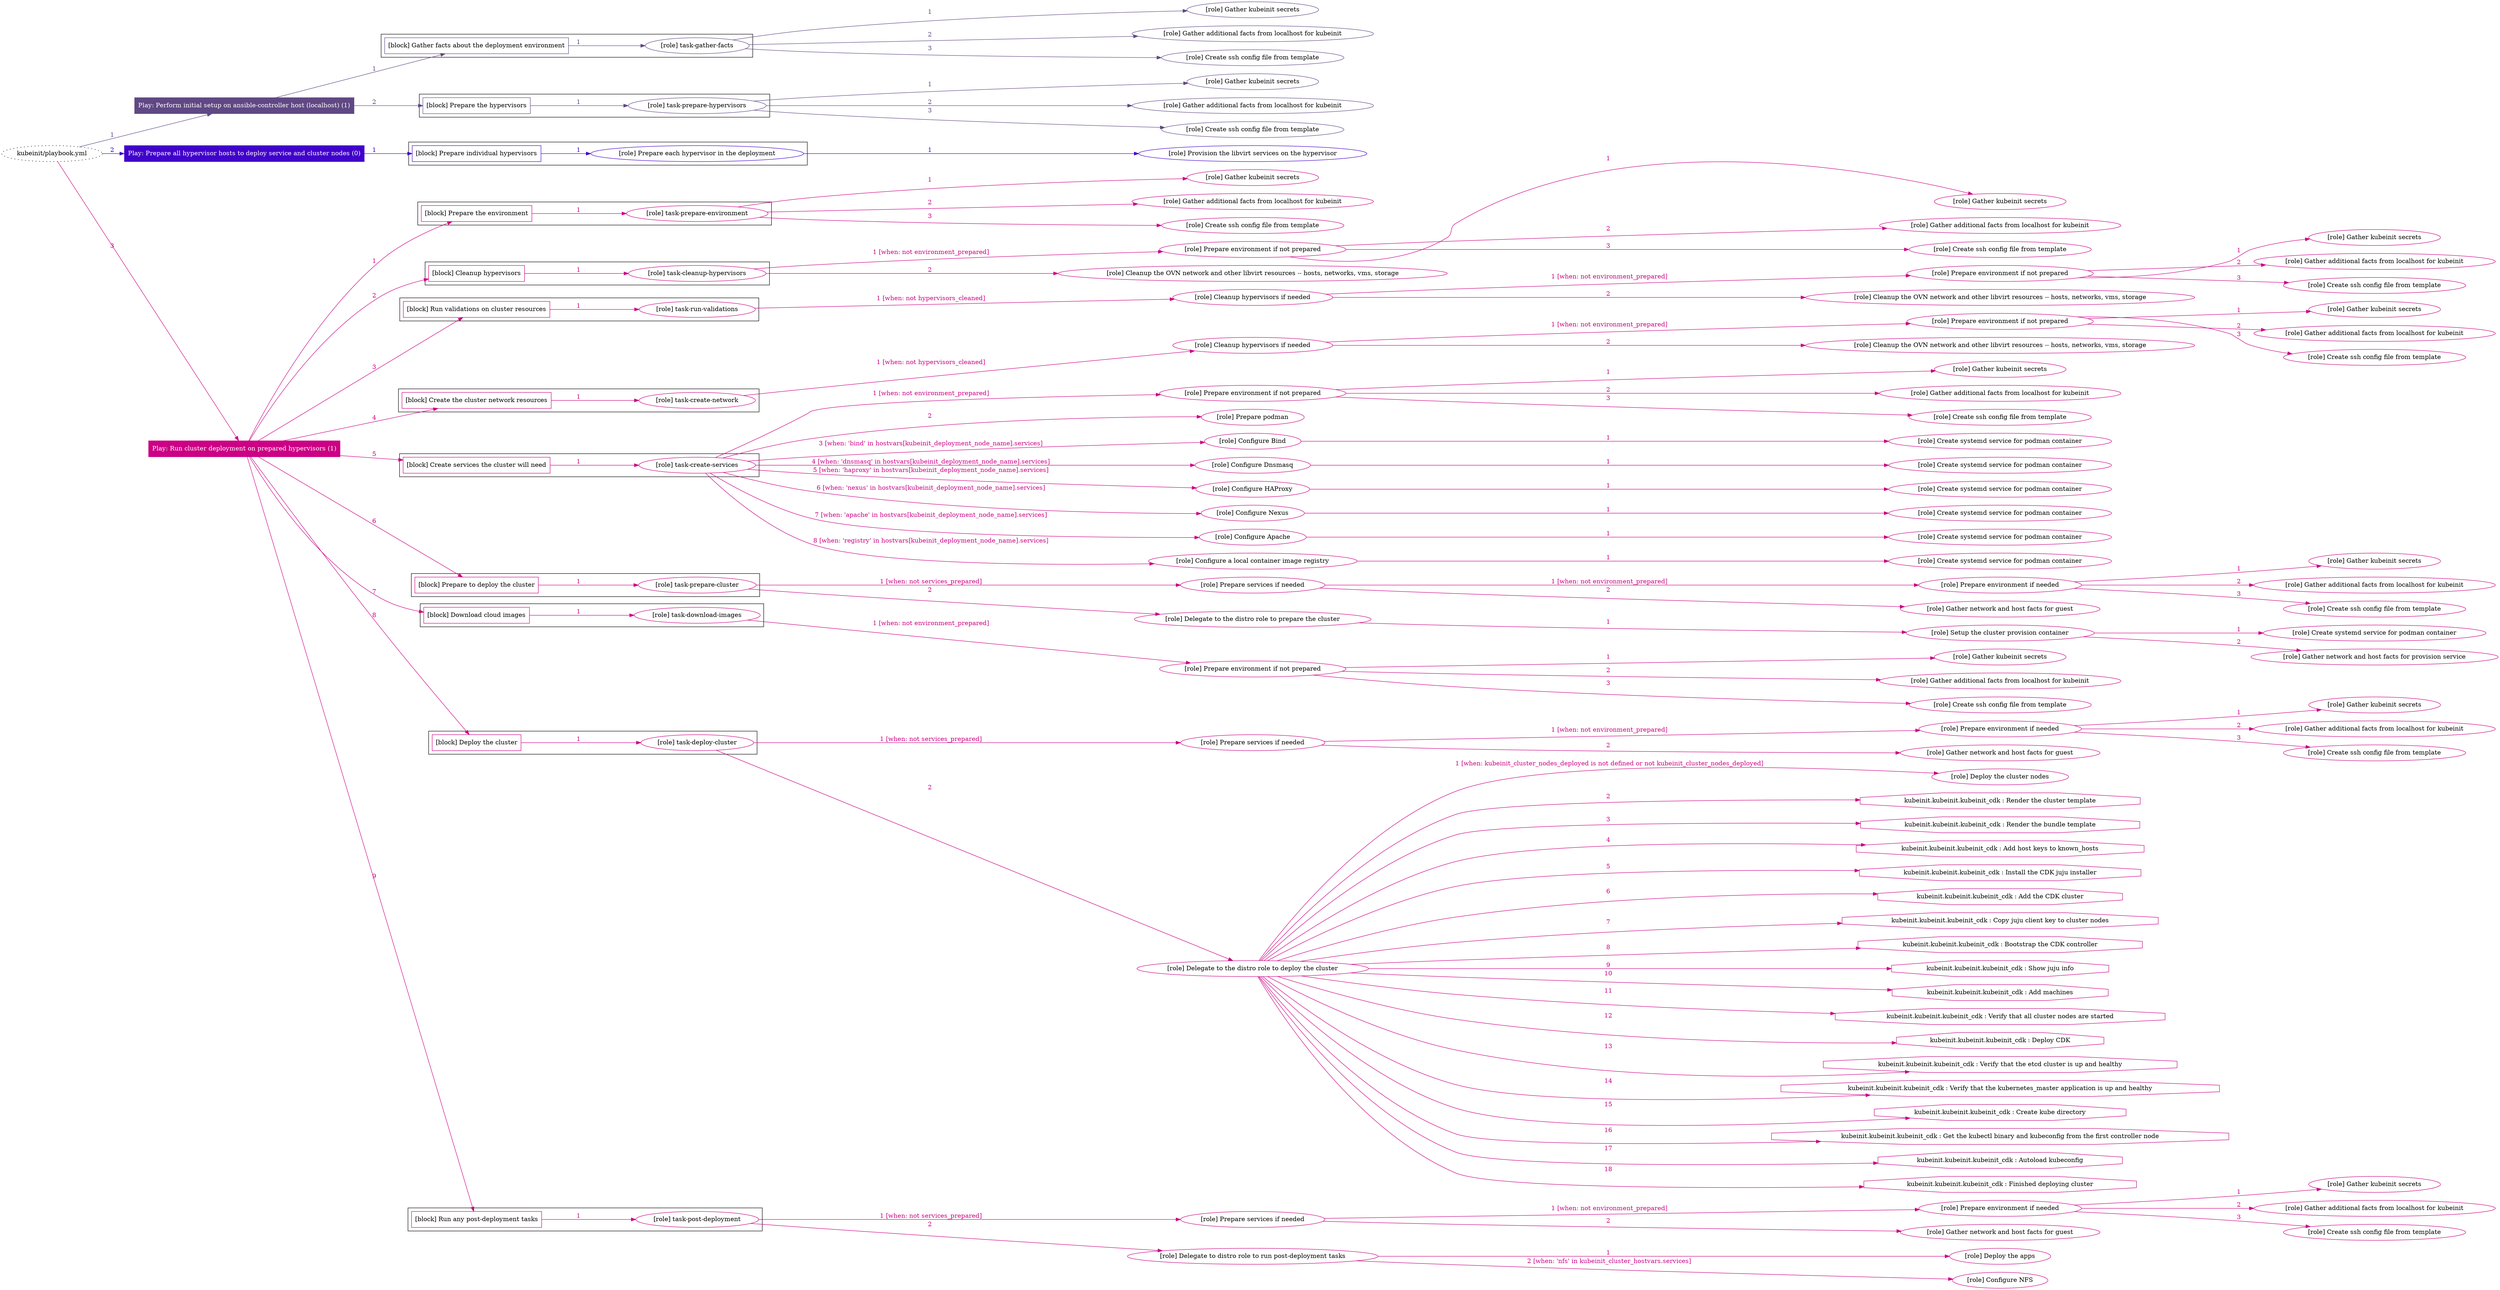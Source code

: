 digraph {
	graph [concentrate=true ordering=in rankdir=LR ratio=fill]
	edge [esep=5 sep=10]
	"kubeinit/playbook.yml" [URL="/home/runner/work/kubeinit/kubeinit/kubeinit/playbook.yml" id=playbook_5f2eedf3 style=dotted]
	play_669d8b44 [label="Play: Perform initial setup on ansible-controller host (localhost) (1)" URL="/home/runner/work/kubeinit/kubeinit/kubeinit/playbook.yml" color="#604884" fontcolor="#ffffff" id=play_669d8b44 shape=box style=filled tooltip=localhost]
	"kubeinit/playbook.yml" -> play_669d8b44 [label="1 " color="#604884" fontcolor="#604884" id=edge_9850f5b9 labeltooltip="1 " tooltip="1 "]
	subgraph "Gather kubeinit secrets" {
		role_05c8cccc [label="[role] Gather kubeinit secrets" URL="/home/runner/.ansible/collections/ansible_collections/kubeinit/kubeinit/roles/kubeinit_prepare/tasks/gather_kubeinit_facts.yml" color="#604884" id=role_05c8cccc tooltip="Gather kubeinit secrets"]
	}
	subgraph "Gather additional facts from localhost for kubeinit" {
		role_85d97c4b [label="[role] Gather additional facts from localhost for kubeinit" URL="/home/runner/.ansible/collections/ansible_collections/kubeinit/kubeinit/roles/kubeinit_prepare/tasks/gather_kubeinit_facts.yml" color="#604884" id=role_85d97c4b tooltip="Gather additional facts from localhost for kubeinit"]
	}
	subgraph "Create ssh config file from template" {
		role_919ce35e [label="[role] Create ssh config file from template" URL="/home/runner/.ansible/collections/ansible_collections/kubeinit/kubeinit/roles/kubeinit_prepare/tasks/gather_kubeinit_facts.yml" color="#604884" id=role_919ce35e tooltip="Create ssh config file from template"]
	}
	subgraph "task-gather-facts" {
		role_de0089e8 [label="[role] task-gather-facts" URL="/home/runner/work/kubeinit/kubeinit/kubeinit/playbook.yml" color="#604884" id=role_de0089e8 tooltip="task-gather-facts"]
		role_de0089e8 -> role_05c8cccc [label="1 " color="#604884" fontcolor="#604884" id=edge_2cfc9e1d labeltooltip="1 " tooltip="1 "]
		role_de0089e8 -> role_85d97c4b [label="2 " color="#604884" fontcolor="#604884" id=edge_5738cc3a labeltooltip="2 " tooltip="2 "]
		role_de0089e8 -> role_919ce35e [label="3 " color="#604884" fontcolor="#604884" id=edge_edf99171 labeltooltip="3 " tooltip="3 "]
	}
	subgraph "Gather kubeinit secrets" {
		role_21034f9c [label="[role] Gather kubeinit secrets" URL="/home/runner/.ansible/collections/ansible_collections/kubeinit/kubeinit/roles/kubeinit_prepare/tasks/gather_kubeinit_facts.yml" color="#604884" id=role_21034f9c tooltip="Gather kubeinit secrets"]
	}
	subgraph "Gather additional facts from localhost for kubeinit" {
		role_089f8461 [label="[role] Gather additional facts from localhost for kubeinit" URL="/home/runner/.ansible/collections/ansible_collections/kubeinit/kubeinit/roles/kubeinit_prepare/tasks/gather_kubeinit_facts.yml" color="#604884" id=role_089f8461 tooltip="Gather additional facts from localhost for kubeinit"]
	}
	subgraph "Create ssh config file from template" {
		role_8a91739e [label="[role] Create ssh config file from template" URL="/home/runner/.ansible/collections/ansible_collections/kubeinit/kubeinit/roles/kubeinit_prepare/tasks/gather_kubeinit_facts.yml" color="#604884" id=role_8a91739e tooltip="Create ssh config file from template"]
	}
	subgraph "task-prepare-hypervisors" {
		role_50fe7f1b [label="[role] task-prepare-hypervisors" URL="/home/runner/work/kubeinit/kubeinit/kubeinit/playbook.yml" color="#604884" id=role_50fe7f1b tooltip="task-prepare-hypervisors"]
		role_50fe7f1b -> role_21034f9c [label="1 " color="#604884" fontcolor="#604884" id=edge_962171b3 labeltooltip="1 " tooltip="1 "]
		role_50fe7f1b -> role_089f8461 [label="2 " color="#604884" fontcolor="#604884" id=edge_53b05427 labeltooltip="2 " tooltip="2 "]
		role_50fe7f1b -> role_8a91739e [label="3 " color="#604884" fontcolor="#604884" id=edge_4845dee6 labeltooltip="3 " tooltip="3 "]
	}
	subgraph "Play: Perform initial setup on ansible-controller host (localhost) (1)" {
		play_669d8b44 -> block_f7a4fce4 [label=1 color="#604884" fontcolor="#604884" id=edge_6fd9b5b6 labeltooltip=1 tooltip=1]
		subgraph cluster_block_f7a4fce4 {
			block_f7a4fce4 [label="[block] Gather facts about the deployment environment" URL="/home/runner/work/kubeinit/kubeinit/kubeinit/playbook.yml" color="#604884" id=block_f7a4fce4 labeltooltip="Gather facts about the deployment environment" shape=box tooltip="Gather facts about the deployment environment"]
			block_f7a4fce4 -> role_de0089e8 [label="1 " color="#604884" fontcolor="#604884" id=edge_6e0a8520 labeltooltip="1 " tooltip="1 "]
		}
		play_669d8b44 -> block_06e8c566 [label=2 color="#604884" fontcolor="#604884" id=edge_30e62fe0 labeltooltip=2 tooltip=2]
		subgraph cluster_block_06e8c566 {
			block_06e8c566 [label="[block] Prepare the hypervisors" URL="/home/runner/work/kubeinit/kubeinit/kubeinit/playbook.yml" color="#604884" id=block_06e8c566 labeltooltip="Prepare the hypervisors" shape=box tooltip="Prepare the hypervisors"]
			block_06e8c566 -> role_50fe7f1b [label="1 " color="#604884" fontcolor="#604884" id=edge_40ae6d50 labeltooltip="1 " tooltip="1 "]
		}
	}
	play_49092178 [label="Play: Prepare all hypervisor hosts to deploy service and cluster nodes (0)" URL="/home/runner/work/kubeinit/kubeinit/kubeinit/playbook.yml" color="#4201cb" fontcolor="#ffffff" id=play_49092178 shape=box style=filled tooltip="Play: Prepare all hypervisor hosts to deploy service and cluster nodes (0)"]
	"kubeinit/playbook.yml" -> play_49092178 [label="2 " color="#4201cb" fontcolor="#4201cb" id=edge_2e057f07 labeltooltip="2 " tooltip="2 "]
	subgraph "Provision the libvirt services on the hypervisor" {
		role_82771c11 [label="[role] Provision the libvirt services on the hypervisor" URL="/home/runner/.ansible/collections/ansible_collections/kubeinit/kubeinit/roles/kubeinit_prepare/tasks/prepare_hypervisor.yml" color="#4201cb" id=role_82771c11 tooltip="Provision the libvirt services on the hypervisor"]
	}
	subgraph "Prepare each hypervisor in the deployment" {
		role_550235d4 [label="[role] Prepare each hypervisor in the deployment" URL="/home/runner/work/kubeinit/kubeinit/kubeinit/playbook.yml" color="#4201cb" id=role_550235d4 tooltip="Prepare each hypervisor in the deployment"]
		role_550235d4 -> role_82771c11 [label="1 " color="#4201cb" fontcolor="#4201cb" id=edge_839c26d8 labeltooltip="1 " tooltip="1 "]
	}
	subgraph "Play: Prepare all hypervisor hosts to deploy service and cluster nodes (0)" {
		play_49092178 -> block_a353ed12 [label=1 color="#4201cb" fontcolor="#4201cb" id=edge_f17b995f labeltooltip=1 tooltip=1]
		subgraph cluster_block_a353ed12 {
			block_a353ed12 [label="[block] Prepare individual hypervisors" URL="/home/runner/work/kubeinit/kubeinit/kubeinit/playbook.yml" color="#4201cb" id=block_a353ed12 labeltooltip="Prepare individual hypervisors" shape=box tooltip="Prepare individual hypervisors"]
			block_a353ed12 -> role_550235d4 [label="1 " color="#4201cb" fontcolor="#4201cb" id=edge_8a8640d0 labeltooltip="1 " tooltip="1 "]
		}
	}
	play_cacbc5f5 [label="Play: Run cluster deployment on prepared hypervisors (1)" URL="/home/runner/work/kubeinit/kubeinit/kubeinit/playbook.yml" color="#cc0084" fontcolor="#ffffff" id=play_cacbc5f5 shape=box style=filled tooltip=localhost]
	"kubeinit/playbook.yml" -> play_cacbc5f5 [label="3 " color="#cc0084" fontcolor="#cc0084" id=edge_45fece4d labeltooltip="3 " tooltip="3 "]
	subgraph "Gather kubeinit secrets" {
		role_e162c14b [label="[role] Gather kubeinit secrets" URL="/home/runner/.ansible/collections/ansible_collections/kubeinit/kubeinit/roles/kubeinit_prepare/tasks/gather_kubeinit_facts.yml" color="#cc0084" id=role_e162c14b tooltip="Gather kubeinit secrets"]
	}
	subgraph "Gather additional facts from localhost for kubeinit" {
		role_874948f4 [label="[role] Gather additional facts from localhost for kubeinit" URL="/home/runner/.ansible/collections/ansible_collections/kubeinit/kubeinit/roles/kubeinit_prepare/tasks/gather_kubeinit_facts.yml" color="#cc0084" id=role_874948f4 tooltip="Gather additional facts from localhost for kubeinit"]
	}
	subgraph "Create ssh config file from template" {
		role_146aa73d [label="[role] Create ssh config file from template" URL="/home/runner/.ansible/collections/ansible_collections/kubeinit/kubeinit/roles/kubeinit_prepare/tasks/gather_kubeinit_facts.yml" color="#cc0084" id=role_146aa73d tooltip="Create ssh config file from template"]
	}
	subgraph "task-prepare-environment" {
		role_6d1cac06 [label="[role] task-prepare-environment" URL="/home/runner/work/kubeinit/kubeinit/kubeinit/playbook.yml" color="#cc0084" id=role_6d1cac06 tooltip="task-prepare-environment"]
		role_6d1cac06 -> role_e162c14b [label="1 " color="#cc0084" fontcolor="#cc0084" id=edge_1af32a0d labeltooltip="1 " tooltip="1 "]
		role_6d1cac06 -> role_874948f4 [label="2 " color="#cc0084" fontcolor="#cc0084" id=edge_d5f60468 labeltooltip="2 " tooltip="2 "]
		role_6d1cac06 -> role_146aa73d [label="3 " color="#cc0084" fontcolor="#cc0084" id=edge_0839d82d labeltooltip="3 " tooltip="3 "]
	}
	subgraph "Gather kubeinit secrets" {
		role_3aa8ee95 [label="[role] Gather kubeinit secrets" URL="/home/runner/.ansible/collections/ansible_collections/kubeinit/kubeinit/roles/kubeinit_prepare/tasks/gather_kubeinit_facts.yml" color="#cc0084" id=role_3aa8ee95 tooltip="Gather kubeinit secrets"]
	}
	subgraph "Gather additional facts from localhost for kubeinit" {
		role_21a67a13 [label="[role] Gather additional facts from localhost for kubeinit" URL="/home/runner/.ansible/collections/ansible_collections/kubeinit/kubeinit/roles/kubeinit_prepare/tasks/gather_kubeinit_facts.yml" color="#cc0084" id=role_21a67a13 tooltip="Gather additional facts from localhost for kubeinit"]
	}
	subgraph "Create ssh config file from template" {
		role_e80c2c70 [label="[role] Create ssh config file from template" URL="/home/runner/.ansible/collections/ansible_collections/kubeinit/kubeinit/roles/kubeinit_prepare/tasks/gather_kubeinit_facts.yml" color="#cc0084" id=role_e80c2c70 tooltip="Create ssh config file from template"]
	}
	subgraph "Prepare environment if not prepared" {
		role_0d537c20 [label="[role] Prepare environment if not prepared" URL="/home/runner/.ansible/collections/ansible_collections/kubeinit/kubeinit/roles/kubeinit_prepare/tasks/cleanup_hypervisors.yml" color="#cc0084" id=role_0d537c20 tooltip="Prepare environment if not prepared"]
		role_0d537c20 -> role_3aa8ee95 [label="1 " color="#cc0084" fontcolor="#cc0084" id=edge_1109d38a labeltooltip="1 " tooltip="1 "]
		role_0d537c20 -> role_21a67a13 [label="2 " color="#cc0084" fontcolor="#cc0084" id=edge_48d4e874 labeltooltip="2 " tooltip="2 "]
		role_0d537c20 -> role_e80c2c70 [label="3 " color="#cc0084" fontcolor="#cc0084" id=edge_84cf050d labeltooltip="3 " tooltip="3 "]
	}
	subgraph "Cleanup the OVN network and other libvirt resources -- hosts, networks, vms, storage" {
		role_f66b3660 [label="[role] Cleanup the OVN network and other libvirt resources -- hosts, networks, vms, storage" URL="/home/runner/.ansible/collections/ansible_collections/kubeinit/kubeinit/roles/kubeinit_prepare/tasks/cleanup_hypervisors.yml" color="#cc0084" id=role_f66b3660 tooltip="Cleanup the OVN network and other libvirt resources -- hosts, networks, vms, storage"]
	}
	subgraph "task-cleanup-hypervisors" {
		role_1804f816 [label="[role] task-cleanup-hypervisors" URL="/home/runner/work/kubeinit/kubeinit/kubeinit/playbook.yml" color="#cc0084" id=role_1804f816 tooltip="task-cleanup-hypervisors"]
		role_1804f816 -> role_0d537c20 [label="1 [when: not environment_prepared]" color="#cc0084" fontcolor="#cc0084" id=edge_0c069897 labeltooltip="1 [when: not environment_prepared]" tooltip="1 [when: not environment_prepared]"]
		role_1804f816 -> role_f66b3660 [label="2 " color="#cc0084" fontcolor="#cc0084" id=edge_f46c83d6 labeltooltip="2 " tooltip="2 "]
	}
	subgraph "Gather kubeinit secrets" {
		role_6b14c01f [label="[role] Gather kubeinit secrets" URL="/home/runner/.ansible/collections/ansible_collections/kubeinit/kubeinit/roles/kubeinit_prepare/tasks/gather_kubeinit_facts.yml" color="#cc0084" id=role_6b14c01f tooltip="Gather kubeinit secrets"]
	}
	subgraph "Gather additional facts from localhost for kubeinit" {
		role_42069a56 [label="[role] Gather additional facts from localhost for kubeinit" URL="/home/runner/.ansible/collections/ansible_collections/kubeinit/kubeinit/roles/kubeinit_prepare/tasks/gather_kubeinit_facts.yml" color="#cc0084" id=role_42069a56 tooltip="Gather additional facts from localhost for kubeinit"]
	}
	subgraph "Create ssh config file from template" {
		role_565d0da0 [label="[role] Create ssh config file from template" URL="/home/runner/.ansible/collections/ansible_collections/kubeinit/kubeinit/roles/kubeinit_prepare/tasks/gather_kubeinit_facts.yml" color="#cc0084" id=role_565d0da0 tooltip="Create ssh config file from template"]
	}
	subgraph "Prepare environment if not prepared" {
		role_823e960c [label="[role] Prepare environment if not prepared" URL="/home/runner/.ansible/collections/ansible_collections/kubeinit/kubeinit/roles/kubeinit_prepare/tasks/cleanup_hypervisors.yml" color="#cc0084" id=role_823e960c tooltip="Prepare environment if not prepared"]
		role_823e960c -> role_6b14c01f [label="1 " color="#cc0084" fontcolor="#cc0084" id=edge_17793e2f labeltooltip="1 " tooltip="1 "]
		role_823e960c -> role_42069a56 [label="2 " color="#cc0084" fontcolor="#cc0084" id=edge_c333af82 labeltooltip="2 " tooltip="2 "]
		role_823e960c -> role_565d0da0 [label="3 " color="#cc0084" fontcolor="#cc0084" id=edge_60c654ac labeltooltip="3 " tooltip="3 "]
	}
	subgraph "Cleanup the OVN network and other libvirt resources -- hosts, networks, vms, storage" {
		role_ff780c9b [label="[role] Cleanup the OVN network and other libvirt resources -- hosts, networks, vms, storage" URL="/home/runner/.ansible/collections/ansible_collections/kubeinit/kubeinit/roles/kubeinit_prepare/tasks/cleanup_hypervisors.yml" color="#cc0084" id=role_ff780c9b tooltip="Cleanup the OVN network and other libvirt resources -- hosts, networks, vms, storage"]
	}
	subgraph "Cleanup hypervisors if needed" {
		role_5daa5cda [label="[role] Cleanup hypervisors if needed" URL="/home/runner/.ansible/collections/ansible_collections/kubeinit/kubeinit/roles/kubeinit_validations/tasks/main.yml" color="#cc0084" id=role_5daa5cda tooltip="Cleanup hypervisors if needed"]
		role_5daa5cda -> role_823e960c [label="1 [when: not environment_prepared]" color="#cc0084" fontcolor="#cc0084" id=edge_cf94110c labeltooltip="1 [when: not environment_prepared]" tooltip="1 [when: not environment_prepared]"]
		role_5daa5cda -> role_ff780c9b [label="2 " color="#cc0084" fontcolor="#cc0084" id=edge_234209f7 labeltooltip="2 " tooltip="2 "]
	}
	subgraph "task-run-validations" {
		role_6dfce806 [label="[role] task-run-validations" URL="/home/runner/work/kubeinit/kubeinit/kubeinit/playbook.yml" color="#cc0084" id=role_6dfce806 tooltip="task-run-validations"]
		role_6dfce806 -> role_5daa5cda [label="1 [when: not hypervisors_cleaned]" color="#cc0084" fontcolor="#cc0084" id=edge_409de0eb labeltooltip="1 [when: not hypervisors_cleaned]" tooltip="1 [when: not hypervisors_cleaned]"]
	}
	subgraph "Gather kubeinit secrets" {
		role_9c12bac4 [label="[role] Gather kubeinit secrets" URL="/home/runner/.ansible/collections/ansible_collections/kubeinit/kubeinit/roles/kubeinit_prepare/tasks/gather_kubeinit_facts.yml" color="#cc0084" id=role_9c12bac4 tooltip="Gather kubeinit secrets"]
	}
	subgraph "Gather additional facts from localhost for kubeinit" {
		role_80d8ce1b [label="[role] Gather additional facts from localhost for kubeinit" URL="/home/runner/.ansible/collections/ansible_collections/kubeinit/kubeinit/roles/kubeinit_prepare/tasks/gather_kubeinit_facts.yml" color="#cc0084" id=role_80d8ce1b tooltip="Gather additional facts from localhost for kubeinit"]
	}
	subgraph "Create ssh config file from template" {
		role_d87fcf12 [label="[role] Create ssh config file from template" URL="/home/runner/.ansible/collections/ansible_collections/kubeinit/kubeinit/roles/kubeinit_prepare/tasks/gather_kubeinit_facts.yml" color="#cc0084" id=role_d87fcf12 tooltip="Create ssh config file from template"]
	}
	subgraph "Prepare environment if not prepared" {
		role_f63c8eb4 [label="[role] Prepare environment if not prepared" URL="/home/runner/.ansible/collections/ansible_collections/kubeinit/kubeinit/roles/kubeinit_prepare/tasks/cleanup_hypervisors.yml" color="#cc0084" id=role_f63c8eb4 tooltip="Prepare environment if not prepared"]
		role_f63c8eb4 -> role_9c12bac4 [label="1 " color="#cc0084" fontcolor="#cc0084" id=edge_1d202623 labeltooltip="1 " tooltip="1 "]
		role_f63c8eb4 -> role_80d8ce1b [label="2 " color="#cc0084" fontcolor="#cc0084" id=edge_ad1fe7c4 labeltooltip="2 " tooltip="2 "]
		role_f63c8eb4 -> role_d87fcf12 [label="3 " color="#cc0084" fontcolor="#cc0084" id=edge_193b1f79 labeltooltip="3 " tooltip="3 "]
	}
	subgraph "Cleanup the OVN network and other libvirt resources -- hosts, networks, vms, storage" {
		role_0b5c6fac [label="[role] Cleanup the OVN network and other libvirt resources -- hosts, networks, vms, storage" URL="/home/runner/.ansible/collections/ansible_collections/kubeinit/kubeinit/roles/kubeinit_prepare/tasks/cleanup_hypervisors.yml" color="#cc0084" id=role_0b5c6fac tooltip="Cleanup the OVN network and other libvirt resources -- hosts, networks, vms, storage"]
	}
	subgraph "Cleanup hypervisors if needed" {
		role_bd13b549 [label="[role] Cleanup hypervisors if needed" URL="/home/runner/.ansible/collections/ansible_collections/kubeinit/kubeinit/roles/kubeinit_libvirt/tasks/create_network.yml" color="#cc0084" id=role_bd13b549 tooltip="Cleanup hypervisors if needed"]
		role_bd13b549 -> role_f63c8eb4 [label="1 [when: not environment_prepared]" color="#cc0084" fontcolor="#cc0084" id=edge_def87ff7 labeltooltip="1 [when: not environment_prepared]" tooltip="1 [when: not environment_prepared]"]
		role_bd13b549 -> role_0b5c6fac [label="2 " color="#cc0084" fontcolor="#cc0084" id=edge_a1115e53 labeltooltip="2 " tooltip="2 "]
	}
	subgraph "task-create-network" {
		role_06e14cba [label="[role] task-create-network" URL="/home/runner/work/kubeinit/kubeinit/kubeinit/playbook.yml" color="#cc0084" id=role_06e14cba tooltip="task-create-network"]
		role_06e14cba -> role_bd13b549 [label="1 [when: not hypervisors_cleaned]" color="#cc0084" fontcolor="#cc0084" id=edge_d35fe41e labeltooltip="1 [when: not hypervisors_cleaned]" tooltip="1 [when: not hypervisors_cleaned]"]
	}
	subgraph "Gather kubeinit secrets" {
		role_5355499b [label="[role] Gather kubeinit secrets" URL="/home/runner/.ansible/collections/ansible_collections/kubeinit/kubeinit/roles/kubeinit_prepare/tasks/gather_kubeinit_facts.yml" color="#cc0084" id=role_5355499b tooltip="Gather kubeinit secrets"]
	}
	subgraph "Gather additional facts from localhost for kubeinit" {
		role_50de10bb [label="[role] Gather additional facts from localhost for kubeinit" URL="/home/runner/.ansible/collections/ansible_collections/kubeinit/kubeinit/roles/kubeinit_prepare/tasks/gather_kubeinit_facts.yml" color="#cc0084" id=role_50de10bb tooltip="Gather additional facts from localhost for kubeinit"]
	}
	subgraph "Create ssh config file from template" {
		role_dd2d8f75 [label="[role] Create ssh config file from template" URL="/home/runner/.ansible/collections/ansible_collections/kubeinit/kubeinit/roles/kubeinit_prepare/tasks/gather_kubeinit_facts.yml" color="#cc0084" id=role_dd2d8f75 tooltip="Create ssh config file from template"]
	}
	subgraph "Prepare environment if not prepared" {
		role_7a91d5e9 [label="[role] Prepare environment if not prepared" URL="/home/runner/.ansible/collections/ansible_collections/kubeinit/kubeinit/roles/kubeinit_services/tasks/main.yml" color="#cc0084" id=role_7a91d5e9 tooltip="Prepare environment if not prepared"]
		role_7a91d5e9 -> role_5355499b [label="1 " color="#cc0084" fontcolor="#cc0084" id=edge_7da4a52b labeltooltip="1 " tooltip="1 "]
		role_7a91d5e9 -> role_50de10bb [label="2 " color="#cc0084" fontcolor="#cc0084" id=edge_752132a1 labeltooltip="2 " tooltip="2 "]
		role_7a91d5e9 -> role_dd2d8f75 [label="3 " color="#cc0084" fontcolor="#cc0084" id=edge_3e22dd27 labeltooltip="3 " tooltip="3 "]
	}
	subgraph "Prepare podman" {
		role_f8a4a556 [label="[role] Prepare podman" URL="/home/runner/.ansible/collections/ansible_collections/kubeinit/kubeinit/roles/kubeinit_services/tasks/00_create_service_pod.yml" color="#cc0084" id=role_f8a4a556 tooltip="Prepare podman"]
	}
	subgraph "Create systemd service for podman container" {
		role_b799cf5e [label="[role] Create systemd service for podman container" URL="/home/runner/.ansible/collections/ansible_collections/kubeinit/kubeinit/roles/kubeinit_bind/tasks/main.yml" color="#cc0084" id=role_b799cf5e tooltip="Create systemd service for podman container"]
	}
	subgraph "Configure Bind" {
		role_9a6c68bb [label="[role] Configure Bind" URL="/home/runner/.ansible/collections/ansible_collections/kubeinit/kubeinit/roles/kubeinit_services/tasks/start_services_containers.yml" color="#cc0084" id=role_9a6c68bb tooltip="Configure Bind"]
		role_9a6c68bb -> role_b799cf5e [label="1 " color="#cc0084" fontcolor="#cc0084" id=edge_434ff0a4 labeltooltip="1 " tooltip="1 "]
	}
	subgraph "Create systemd service for podman container" {
		role_0161f738 [label="[role] Create systemd service for podman container" URL="/home/runner/.ansible/collections/ansible_collections/kubeinit/kubeinit/roles/kubeinit_dnsmasq/tasks/main.yml" color="#cc0084" id=role_0161f738 tooltip="Create systemd service for podman container"]
	}
	subgraph "Configure Dnsmasq" {
		role_fd76c994 [label="[role] Configure Dnsmasq" URL="/home/runner/.ansible/collections/ansible_collections/kubeinit/kubeinit/roles/kubeinit_services/tasks/start_services_containers.yml" color="#cc0084" id=role_fd76c994 tooltip="Configure Dnsmasq"]
		role_fd76c994 -> role_0161f738 [label="1 " color="#cc0084" fontcolor="#cc0084" id=edge_bf9b0112 labeltooltip="1 " tooltip="1 "]
	}
	subgraph "Create systemd service for podman container" {
		role_f3e4b833 [label="[role] Create systemd service for podman container" URL="/home/runner/.ansible/collections/ansible_collections/kubeinit/kubeinit/roles/kubeinit_haproxy/tasks/main.yml" color="#cc0084" id=role_f3e4b833 tooltip="Create systemd service for podman container"]
	}
	subgraph "Configure HAProxy" {
		role_32b2f8db [label="[role] Configure HAProxy" URL="/home/runner/.ansible/collections/ansible_collections/kubeinit/kubeinit/roles/kubeinit_services/tasks/start_services_containers.yml" color="#cc0084" id=role_32b2f8db tooltip="Configure HAProxy"]
		role_32b2f8db -> role_f3e4b833 [label="1 " color="#cc0084" fontcolor="#cc0084" id=edge_55fd9ba6 labeltooltip="1 " tooltip="1 "]
	}
	subgraph "Create systemd service for podman container" {
		role_3b4dfcb7 [label="[role] Create systemd service for podman container" URL="/home/runner/.ansible/collections/ansible_collections/kubeinit/kubeinit/roles/kubeinit_nexus/tasks/main.yml" color="#cc0084" id=role_3b4dfcb7 tooltip="Create systemd service for podman container"]
	}
	subgraph "Configure Nexus" {
		role_5b3de513 [label="[role] Configure Nexus" URL="/home/runner/.ansible/collections/ansible_collections/kubeinit/kubeinit/roles/kubeinit_services/tasks/start_services_containers.yml" color="#cc0084" id=role_5b3de513 tooltip="Configure Nexus"]
		role_5b3de513 -> role_3b4dfcb7 [label="1 " color="#cc0084" fontcolor="#cc0084" id=edge_6b52353d labeltooltip="1 " tooltip="1 "]
	}
	subgraph "Create systemd service for podman container" {
		role_9637fd27 [label="[role] Create systemd service for podman container" URL="/home/runner/.ansible/collections/ansible_collections/kubeinit/kubeinit/roles/kubeinit_apache/tasks/main.yml" color="#cc0084" id=role_9637fd27 tooltip="Create systemd service for podman container"]
	}
	subgraph "Configure Apache" {
		role_0f336c0a [label="[role] Configure Apache" URL="/home/runner/.ansible/collections/ansible_collections/kubeinit/kubeinit/roles/kubeinit_services/tasks/start_services_containers.yml" color="#cc0084" id=role_0f336c0a tooltip="Configure Apache"]
		role_0f336c0a -> role_9637fd27 [label="1 " color="#cc0084" fontcolor="#cc0084" id=edge_0e097681 labeltooltip="1 " tooltip="1 "]
	}
	subgraph "Create systemd service for podman container" {
		role_906cb37c [label="[role] Create systemd service for podman container" URL="/home/runner/.ansible/collections/ansible_collections/kubeinit/kubeinit/roles/kubeinit_registry/tasks/main.yml" color="#cc0084" id=role_906cb37c tooltip="Create systemd service for podman container"]
	}
	subgraph "Configure a local container image registry" {
		role_9eeb2166 [label="[role] Configure a local container image registry" URL="/home/runner/.ansible/collections/ansible_collections/kubeinit/kubeinit/roles/kubeinit_services/tasks/start_services_containers.yml" color="#cc0084" id=role_9eeb2166 tooltip="Configure a local container image registry"]
		role_9eeb2166 -> role_906cb37c [label="1 " color="#cc0084" fontcolor="#cc0084" id=edge_808c027a labeltooltip="1 " tooltip="1 "]
	}
	subgraph "task-create-services" {
		role_efef2e92 [label="[role] task-create-services" URL="/home/runner/work/kubeinit/kubeinit/kubeinit/playbook.yml" color="#cc0084" id=role_efef2e92 tooltip="task-create-services"]
		role_efef2e92 -> role_7a91d5e9 [label="1 [when: not environment_prepared]" color="#cc0084" fontcolor="#cc0084" id=edge_f73347b8 labeltooltip="1 [when: not environment_prepared]" tooltip="1 [when: not environment_prepared]"]
		role_efef2e92 -> role_f8a4a556 [label="2 " color="#cc0084" fontcolor="#cc0084" id=edge_f55548a7 labeltooltip="2 " tooltip="2 "]
		role_efef2e92 -> role_9a6c68bb [label="3 [when: 'bind' in hostvars[kubeinit_deployment_node_name].services]" color="#cc0084" fontcolor="#cc0084" id=edge_e779e5f6 labeltooltip="3 [when: 'bind' in hostvars[kubeinit_deployment_node_name].services]" tooltip="3 [when: 'bind' in hostvars[kubeinit_deployment_node_name].services]"]
		role_efef2e92 -> role_fd76c994 [label="4 [when: 'dnsmasq' in hostvars[kubeinit_deployment_node_name].services]" color="#cc0084" fontcolor="#cc0084" id=edge_d02135de labeltooltip="4 [when: 'dnsmasq' in hostvars[kubeinit_deployment_node_name].services]" tooltip="4 [when: 'dnsmasq' in hostvars[kubeinit_deployment_node_name].services]"]
		role_efef2e92 -> role_32b2f8db [label="5 [when: 'haproxy' in hostvars[kubeinit_deployment_node_name].services]" color="#cc0084" fontcolor="#cc0084" id=edge_5561cdc9 labeltooltip="5 [when: 'haproxy' in hostvars[kubeinit_deployment_node_name].services]" tooltip="5 [when: 'haproxy' in hostvars[kubeinit_deployment_node_name].services]"]
		role_efef2e92 -> role_5b3de513 [label="6 [when: 'nexus' in hostvars[kubeinit_deployment_node_name].services]" color="#cc0084" fontcolor="#cc0084" id=edge_f61bdb6b labeltooltip="6 [when: 'nexus' in hostvars[kubeinit_deployment_node_name].services]" tooltip="6 [when: 'nexus' in hostvars[kubeinit_deployment_node_name].services]"]
		role_efef2e92 -> role_0f336c0a [label="7 [when: 'apache' in hostvars[kubeinit_deployment_node_name].services]" color="#cc0084" fontcolor="#cc0084" id=edge_ecd37324 labeltooltip="7 [when: 'apache' in hostvars[kubeinit_deployment_node_name].services]" tooltip="7 [when: 'apache' in hostvars[kubeinit_deployment_node_name].services]"]
		role_efef2e92 -> role_9eeb2166 [label="8 [when: 'registry' in hostvars[kubeinit_deployment_node_name].services]" color="#cc0084" fontcolor="#cc0084" id=edge_0c1e90c0 labeltooltip="8 [when: 'registry' in hostvars[kubeinit_deployment_node_name].services]" tooltip="8 [when: 'registry' in hostvars[kubeinit_deployment_node_name].services]"]
	}
	subgraph "Gather kubeinit secrets" {
		role_ba756942 [label="[role] Gather kubeinit secrets" URL="/home/runner/.ansible/collections/ansible_collections/kubeinit/kubeinit/roles/kubeinit_prepare/tasks/gather_kubeinit_facts.yml" color="#cc0084" id=role_ba756942 tooltip="Gather kubeinit secrets"]
	}
	subgraph "Gather additional facts from localhost for kubeinit" {
		role_3cac5add [label="[role] Gather additional facts from localhost for kubeinit" URL="/home/runner/.ansible/collections/ansible_collections/kubeinit/kubeinit/roles/kubeinit_prepare/tasks/gather_kubeinit_facts.yml" color="#cc0084" id=role_3cac5add tooltip="Gather additional facts from localhost for kubeinit"]
	}
	subgraph "Create ssh config file from template" {
		role_acd43c98 [label="[role] Create ssh config file from template" URL="/home/runner/.ansible/collections/ansible_collections/kubeinit/kubeinit/roles/kubeinit_prepare/tasks/gather_kubeinit_facts.yml" color="#cc0084" id=role_acd43c98 tooltip="Create ssh config file from template"]
	}
	subgraph "Prepare environment if needed" {
		role_276353b0 [label="[role] Prepare environment if needed" URL="/home/runner/.ansible/collections/ansible_collections/kubeinit/kubeinit/roles/kubeinit_services/tasks/prepare_services.yml" color="#cc0084" id=role_276353b0 tooltip="Prepare environment if needed"]
		role_276353b0 -> role_ba756942 [label="1 " color="#cc0084" fontcolor="#cc0084" id=edge_545a091d labeltooltip="1 " tooltip="1 "]
		role_276353b0 -> role_3cac5add [label="2 " color="#cc0084" fontcolor="#cc0084" id=edge_1ccbda18 labeltooltip="2 " tooltip="2 "]
		role_276353b0 -> role_acd43c98 [label="3 " color="#cc0084" fontcolor="#cc0084" id=edge_c7af7b39 labeltooltip="3 " tooltip="3 "]
	}
	subgraph "Gather network and host facts for guest" {
		role_e60b8162 [label="[role] Gather network and host facts for guest" URL="/home/runner/.ansible/collections/ansible_collections/kubeinit/kubeinit/roles/kubeinit_services/tasks/prepare_services.yml" color="#cc0084" id=role_e60b8162 tooltip="Gather network and host facts for guest"]
	}
	subgraph "Prepare services if needed" {
		role_4126dfa0 [label="[role] Prepare services if needed" URL="/home/runner/.ansible/collections/ansible_collections/kubeinit/kubeinit/roles/kubeinit_prepare/tasks/prepare_cluster.yml" color="#cc0084" id=role_4126dfa0 tooltip="Prepare services if needed"]
		role_4126dfa0 -> role_276353b0 [label="1 [when: not environment_prepared]" color="#cc0084" fontcolor="#cc0084" id=edge_50f4c7a7 labeltooltip="1 [when: not environment_prepared]" tooltip="1 [when: not environment_prepared]"]
		role_4126dfa0 -> role_e60b8162 [label="2 " color="#cc0084" fontcolor="#cc0084" id=edge_f620987d labeltooltip="2 " tooltip="2 "]
	}
	subgraph "Create systemd service for podman container" {
		role_58a15f9f [label="[role] Create systemd service for podman container" URL="/home/runner/.ansible/collections/ansible_collections/kubeinit/kubeinit/roles/kubeinit_services/tasks/create_provision_container.yml" color="#cc0084" id=role_58a15f9f tooltip="Create systemd service for podman container"]
	}
	subgraph "Gather network and host facts for provision service" {
		role_20ad0c0f [label="[role] Gather network and host facts for provision service" URL="/home/runner/.ansible/collections/ansible_collections/kubeinit/kubeinit/roles/kubeinit_services/tasks/create_provision_container.yml" color="#cc0084" id=role_20ad0c0f tooltip="Gather network and host facts for provision service"]
	}
	subgraph "Setup the cluster provision container" {
		role_eb975a5f [label="[role] Setup the cluster provision container" URL="/home/runner/.ansible/collections/ansible_collections/kubeinit/kubeinit/roles/kubeinit_cdk/tasks/prepare_cluster.yml" color="#cc0084" id=role_eb975a5f tooltip="Setup the cluster provision container"]
		role_eb975a5f -> role_58a15f9f [label="1 " color="#cc0084" fontcolor="#cc0084" id=edge_3228c12d labeltooltip="1 " tooltip="1 "]
		role_eb975a5f -> role_20ad0c0f [label="2 " color="#cc0084" fontcolor="#cc0084" id=edge_868663bb labeltooltip="2 " tooltip="2 "]
	}
	subgraph "Delegate to the distro role to prepare the cluster" {
		role_45d4ee5c [label="[role] Delegate to the distro role to prepare the cluster" URL="/home/runner/.ansible/collections/ansible_collections/kubeinit/kubeinit/roles/kubeinit_prepare/tasks/prepare_cluster.yml" color="#cc0084" id=role_45d4ee5c tooltip="Delegate to the distro role to prepare the cluster"]
		role_45d4ee5c -> role_eb975a5f [label="1 " color="#cc0084" fontcolor="#cc0084" id=edge_523a524e labeltooltip="1 " tooltip="1 "]
	}
	subgraph "task-prepare-cluster" {
		role_14fd2c18 [label="[role] task-prepare-cluster" URL="/home/runner/work/kubeinit/kubeinit/kubeinit/playbook.yml" color="#cc0084" id=role_14fd2c18 tooltip="task-prepare-cluster"]
		role_14fd2c18 -> role_4126dfa0 [label="1 [when: not services_prepared]" color="#cc0084" fontcolor="#cc0084" id=edge_6b6ea115 labeltooltip="1 [when: not services_prepared]" tooltip="1 [when: not services_prepared]"]
		role_14fd2c18 -> role_45d4ee5c [label="2 " color="#cc0084" fontcolor="#cc0084" id=edge_567a643f labeltooltip="2 " tooltip="2 "]
	}
	subgraph "Gather kubeinit secrets" {
		role_765548f3 [label="[role] Gather kubeinit secrets" URL="/home/runner/.ansible/collections/ansible_collections/kubeinit/kubeinit/roles/kubeinit_prepare/tasks/gather_kubeinit_facts.yml" color="#cc0084" id=role_765548f3 tooltip="Gather kubeinit secrets"]
	}
	subgraph "Gather additional facts from localhost for kubeinit" {
		role_1d67c594 [label="[role] Gather additional facts from localhost for kubeinit" URL="/home/runner/.ansible/collections/ansible_collections/kubeinit/kubeinit/roles/kubeinit_prepare/tasks/gather_kubeinit_facts.yml" color="#cc0084" id=role_1d67c594 tooltip="Gather additional facts from localhost for kubeinit"]
	}
	subgraph "Create ssh config file from template" {
		role_7afcb3b1 [label="[role] Create ssh config file from template" URL="/home/runner/.ansible/collections/ansible_collections/kubeinit/kubeinit/roles/kubeinit_prepare/tasks/gather_kubeinit_facts.yml" color="#cc0084" id=role_7afcb3b1 tooltip="Create ssh config file from template"]
	}
	subgraph "Prepare environment if not prepared" {
		role_944f882a [label="[role] Prepare environment if not prepared" URL="/home/runner/.ansible/collections/ansible_collections/kubeinit/kubeinit/roles/kubeinit_libvirt/tasks/download_cloud_images.yml" color="#cc0084" id=role_944f882a tooltip="Prepare environment if not prepared"]
		role_944f882a -> role_765548f3 [label="1 " color="#cc0084" fontcolor="#cc0084" id=edge_8eff3b73 labeltooltip="1 " tooltip="1 "]
		role_944f882a -> role_1d67c594 [label="2 " color="#cc0084" fontcolor="#cc0084" id=edge_8c91794b labeltooltip="2 " tooltip="2 "]
		role_944f882a -> role_7afcb3b1 [label="3 " color="#cc0084" fontcolor="#cc0084" id=edge_94014a04 labeltooltip="3 " tooltip="3 "]
	}
	subgraph "task-download-images" {
		role_b82ddde1 [label="[role] task-download-images" URL="/home/runner/work/kubeinit/kubeinit/kubeinit/playbook.yml" color="#cc0084" id=role_b82ddde1 tooltip="task-download-images"]
		role_b82ddde1 -> role_944f882a [label="1 [when: not environment_prepared]" color="#cc0084" fontcolor="#cc0084" id=edge_6b5fa218 labeltooltip="1 [when: not environment_prepared]" tooltip="1 [when: not environment_prepared]"]
	}
	subgraph "Gather kubeinit secrets" {
		role_74a2db21 [label="[role] Gather kubeinit secrets" URL="/home/runner/.ansible/collections/ansible_collections/kubeinit/kubeinit/roles/kubeinit_prepare/tasks/gather_kubeinit_facts.yml" color="#cc0084" id=role_74a2db21 tooltip="Gather kubeinit secrets"]
	}
	subgraph "Gather additional facts from localhost for kubeinit" {
		role_92c536f8 [label="[role] Gather additional facts from localhost for kubeinit" URL="/home/runner/.ansible/collections/ansible_collections/kubeinit/kubeinit/roles/kubeinit_prepare/tasks/gather_kubeinit_facts.yml" color="#cc0084" id=role_92c536f8 tooltip="Gather additional facts from localhost for kubeinit"]
	}
	subgraph "Create ssh config file from template" {
		role_e8bca895 [label="[role] Create ssh config file from template" URL="/home/runner/.ansible/collections/ansible_collections/kubeinit/kubeinit/roles/kubeinit_prepare/tasks/gather_kubeinit_facts.yml" color="#cc0084" id=role_e8bca895 tooltip="Create ssh config file from template"]
	}
	subgraph "Prepare environment if needed" {
		role_edda1bac [label="[role] Prepare environment if needed" URL="/home/runner/.ansible/collections/ansible_collections/kubeinit/kubeinit/roles/kubeinit_services/tasks/prepare_services.yml" color="#cc0084" id=role_edda1bac tooltip="Prepare environment if needed"]
		role_edda1bac -> role_74a2db21 [label="1 " color="#cc0084" fontcolor="#cc0084" id=edge_9e126e3c labeltooltip="1 " tooltip="1 "]
		role_edda1bac -> role_92c536f8 [label="2 " color="#cc0084" fontcolor="#cc0084" id=edge_7c23d5a8 labeltooltip="2 " tooltip="2 "]
		role_edda1bac -> role_e8bca895 [label="3 " color="#cc0084" fontcolor="#cc0084" id=edge_6f0ef31c labeltooltip="3 " tooltip="3 "]
	}
	subgraph "Gather network and host facts for guest" {
		role_ebfef2ed [label="[role] Gather network and host facts for guest" URL="/home/runner/.ansible/collections/ansible_collections/kubeinit/kubeinit/roles/kubeinit_services/tasks/prepare_services.yml" color="#cc0084" id=role_ebfef2ed tooltip="Gather network and host facts for guest"]
	}
	subgraph "Prepare services if needed" {
		role_af541fb5 [label="[role] Prepare services if needed" URL="/home/runner/.ansible/collections/ansible_collections/kubeinit/kubeinit/roles/kubeinit_prepare/tasks/deploy_cluster.yml" color="#cc0084" id=role_af541fb5 tooltip="Prepare services if needed"]
		role_af541fb5 -> role_edda1bac [label="1 [when: not environment_prepared]" color="#cc0084" fontcolor="#cc0084" id=edge_832c5994 labeltooltip="1 [when: not environment_prepared]" tooltip="1 [when: not environment_prepared]"]
		role_af541fb5 -> role_ebfef2ed [label="2 " color="#cc0084" fontcolor="#cc0084" id=edge_5273c775 labeltooltip="2 " tooltip="2 "]
	}
	subgraph "Deploy the cluster nodes" {
		role_010d18b5 [label="[role] Deploy the cluster nodes" URL="/home/runner/.ansible/collections/ansible_collections/kubeinit/kubeinit/roles/kubeinit_cdk/tasks/main.yml" color="#cc0084" id=role_010d18b5 tooltip="Deploy the cluster nodes"]
	}
	subgraph "Delegate to the distro role to deploy the cluster" {
		role_e5b54917 [label="[role] Delegate to the distro role to deploy the cluster" URL="/home/runner/.ansible/collections/ansible_collections/kubeinit/kubeinit/roles/kubeinit_prepare/tasks/deploy_cluster.yml" color="#cc0084" id=role_e5b54917 tooltip="Delegate to the distro role to deploy the cluster"]
		role_e5b54917 -> role_010d18b5 [label="1 [when: kubeinit_cluster_nodes_deployed is not defined or not kubeinit_cluster_nodes_deployed]" color="#cc0084" fontcolor="#cc0084" id=edge_9a5c348f labeltooltip="1 [when: kubeinit_cluster_nodes_deployed is not defined or not kubeinit_cluster_nodes_deployed]" tooltip="1 [when: kubeinit_cluster_nodes_deployed is not defined or not kubeinit_cluster_nodes_deployed]"]
		task_49610ee2 [label="kubeinit.kubeinit.kubeinit_cdk : Render the cluster template" URL="/home/runner/.ansible/collections/ansible_collections/kubeinit/kubeinit/roles/kubeinit_cdk/tasks/main.yml" color="#cc0084" id=task_49610ee2 shape=octagon tooltip="kubeinit.kubeinit.kubeinit_cdk : Render the cluster template"]
		role_e5b54917 -> task_49610ee2 [label="2 " color="#cc0084" fontcolor="#cc0084" id=edge_7f466621 labeltooltip="2 " tooltip="2 "]
		task_4dcb4736 [label="kubeinit.kubeinit.kubeinit_cdk : Render the bundle template" URL="/home/runner/.ansible/collections/ansible_collections/kubeinit/kubeinit/roles/kubeinit_cdk/tasks/main.yml" color="#cc0084" id=task_4dcb4736 shape=octagon tooltip="kubeinit.kubeinit.kubeinit_cdk : Render the bundle template"]
		role_e5b54917 -> task_4dcb4736 [label="3 " color="#cc0084" fontcolor="#cc0084" id=edge_35f0f685 labeltooltip="3 " tooltip="3 "]
		task_c6cc63fa [label="kubeinit.kubeinit.kubeinit_cdk : Add host keys to known_hosts" URL="/home/runner/.ansible/collections/ansible_collections/kubeinit/kubeinit/roles/kubeinit_cdk/tasks/main.yml" color="#cc0084" id=task_c6cc63fa shape=octagon tooltip="kubeinit.kubeinit.kubeinit_cdk : Add host keys to known_hosts"]
		role_e5b54917 -> task_c6cc63fa [label="4 " color="#cc0084" fontcolor="#cc0084" id=edge_f13d4391 labeltooltip="4 " tooltip="4 "]
		task_e0d50b17 [label="kubeinit.kubeinit.kubeinit_cdk : Install the CDK juju installer" URL="/home/runner/.ansible/collections/ansible_collections/kubeinit/kubeinit/roles/kubeinit_cdk/tasks/main.yml" color="#cc0084" id=task_e0d50b17 shape=octagon tooltip="kubeinit.kubeinit.kubeinit_cdk : Install the CDK juju installer"]
		role_e5b54917 -> task_e0d50b17 [label="5 " color="#cc0084" fontcolor="#cc0084" id=edge_1d9e7bd7 labeltooltip="5 " tooltip="5 "]
		task_9a3c14a8 [label="kubeinit.kubeinit.kubeinit_cdk : Add the CDK cluster" URL="/home/runner/.ansible/collections/ansible_collections/kubeinit/kubeinit/roles/kubeinit_cdk/tasks/main.yml" color="#cc0084" id=task_9a3c14a8 shape=octagon tooltip="kubeinit.kubeinit.kubeinit_cdk : Add the CDK cluster"]
		role_e5b54917 -> task_9a3c14a8 [label="6 " color="#cc0084" fontcolor="#cc0084" id=edge_07d8765e labeltooltip="6 " tooltip="6 "]
		task_bf063aee [label="kubeinit.kubeinit.kubeinit_cdk : Copy juju client key to cluster nodes" URL="/home/runner/.ansible/collections/ansible_collections/kubeinit/kubeinit/roles/kubeinit_cdk/tasks/main.yml" color="#cc0084" id=task_bf063aee shape=octagon tooltip="kubeinit.kubeinit.kubeinit_cdk : Copy juju client key to cluster nodes"]
		role_e5b54917 -> task_bf063aee [label="7 " color="#cc0084" fontcolor="#cc0084" id=edge_63da29c2 labeltooltip="7 " tooltip="7 "]
		task_f7977bf5 [label="kubeinit.kubeinit.kubeinit_cdk : Bootstrap the CDK controller" URL="/home/runner/.ansible/collections/ansible_collections/kubeinit/kubeinit/roles/kubeinit_cdk/tasks/main.yml" color="#cc0084" id=task_f7977bf5 shape=octagon tooltip="kubeinit.kubeinit.kubeinit_cdk : Bootstrap the CDK controller"]
		role_e5b54917 -> task_f7977bf5 [label="8 " color="#cc0084" fontcolor="#cc0084" id=edge_d9d2ddfe labeltooltip="8 " tooltip="8 "]
		task_b6bbf8ff [label="kubeinit.kubeinit.kubeinit_cdk : Show juju info" URL="/home/runner/.ansible/collections/ansible_collections/kubeinit/kubeinit/roles/kubeinit_cdk/tasks/main.yml" color="#cc0084" id=task_b6bbf8ff shape=octagon tooltip="kubeinit.kubeinit.kubeinit_cdk : Show juju info"]
		role_e5b54917 -> task_b6bbf8ff [label="9 " color="#cc0084" fontcolor="#cc0084" id=edge_4d3d5617 labeltooltip="9 " tooltip="9 "]
		task_efa6d93d [label="kubeinit.kubeinit.kubeinit_cdk : Add machines" URL="/home/runner/.ansible/collections/ansible_collections/kubeinit/kubeinit/roles/kubeinit_cdk/tasks/main.yml" color="#cc0084" id=task_efa6d93d shape=octagon tooltip="kubeinit.kubeinit.kubeinit_cdk : Add machines"]
		role_e5b54917 -> task_efa6d93d [label="10 " color="#cc0084" fontcolor="#cc0084" id=edge_071125d5 labeltooltip="10 " tooltip="10 "]
		task_08bdf202 [label="kubeinit.kubeinit.kubeinit_cdk : Verify that all cluster nodes are started" URL="/home/runner/.ansible/collections/ansible_collections/kubeinit/kubeinit/roles/kubeinit_cdk/tasks/main.yml" color="#cc0084" id=task_08bdf202 shape=octagon tooltip="kubeinit.kubeinit.kubeinit_cdk : Verify that all cluster nodes are started"]
		role_e5b54917 -> task_08bdf202 [label="11 " color="#cc0084" fontcolor="#cc0084" id=edge_37f5b82d labeltooltip="11 " tooltip="11 "]
		task_8e51d81b [label="kubeinit.kubeinit.kubeinit_cdk : Deploy CDK" URL="/home/runner/.ansible/collections/ansible_collections/kubeinit/kubeinit/roles/kubeinit_cdk/tasks/main.yml" color="#cc0084" id=task_8e51d81b shape=octagon tooltip="kubeinit.kubeinit.kubeinit_cdk : Deploy CDK"]
		role_e5b54917 -> task_8e51d81b [label="12 " color="#cc0084" fontcolor="#cc0084" id=edge_9460ca46 labeltooltip="12 " tooltip="12 "]
		task_ed20bfe7 [label="kubeinit.kubeinit.kubeinit_cdk : Verify that the etcd cluster is up and healthy" URL="/home/runner/.ansible/collections/ansible_collections/kubeinit/kubeinit/roles/kubeinit_cdk/tasks/main.yml" color="#cc0084" id=task_ed20bfe7 shape=octagon tooltip="kubeinit.kubeinit.kubeinit_cdk : Verify that the etcd cluster is up and healthy"]
		role_e5b54917 -> task_ed20bfe7 [label="13 " color="#cc0084" fontcolor="#cc0084" id=edge_35b75855 labeltooltip="13 " tooltip="13 "]
		task_0c15ef95 [label="kubeinit.kubeinit.kubeinit_cdk : Verify that the kubernetes_master application is up and healthy" URL="/home/runner/.ansible/collections/ansible_collections/kubeinit/kubeinit/roles/kubeinit_cdk/tasks/main.yml" color="#cc0084" id=task_0c15ef95 shape=octagon tooltip="kubeinit.kubeinit.kubeinit_cdk : Verify that the kubernetes_master application is up and healthy"]
		role_e5b54917 -> task_0c15ef95 [label="14 " color="#cc0084" fontcolor="#cc0084" id=edge_7e711f97 labeltooltip="14 " tooltip="14 "]
		task_fbd83bdd [label="kubeinit.kubeinit.kubeinit_cdk : Create kube directory" URL="/home/runner/.ansible/collections/ansible_collections/kubeinit/kubeinit/roles/kubeinit_cdk/tasks/main.yml" color="#cc0084" id=task_fbd83bdd shape=octagon tooltip="kubeinit.kubeinit.kubeinit_cdk : Create kube directory"]
		role_e5b54917 -> task_fbd83bdd [label="15 " color="#cc0084" fontcolor="#cc0084" id=edge_d5f218c8 labeltooltip="15 " tooltip="15 "]
		task_65eadee1 [label="kubeinit.kubeinit.kubeinit_cdk : Get the kubectl binary and kubeconfig from the first controller node" URL="/home/runner/.ansible/collections/ansible_collections/kubeinit/kubeinit/roles/kubeinit_cdk/tasks/main.yml" color="#cc0084" id=task_65eadee1 shape=octagon tooltip="kubeinit.kubeinit.kubeinit_cdk : Get the kubectl binary and kubeconfig from the first controller node"]
		role_e5b54917 -> task_65eadee1 [label="16 " color="#cc0084" fontcolor="#cc0084" id=edge_95be40b4 labeltooltip="16 " tooltip="16 "]
		task_b8208dd2 [label="kubeinit.kubeinit.kubeinit_cdk : Autoload kubeconfig" URL="/home/runner/.ansible/collections/ansible_collections/kubeinit/kubeinit/roles/kubeinit_cdk/tasks/main.yml" color="#cc0084" id=task_b8208dd2 shape=octagon tooltip="kubeinit.kubeinit.kubeinit_cdk : Autoload kubeconfig"]
		role_e5b54917 -> task_b8208dd2 [label="17 " color="#cc0084" fontcolor="#cc0084" id=edge_8dc37d8b labeltooltip="17 " tooltip="17 "]
		task_305c054c [label="kubeinit.kubeinit.kubeinit_cdk : Finished deploying cluster" URL="/home/runner/.ansible/collections/ansible_collections/kubeinit/kubeinit/roles/kubeinit_cdk/tasks/main.yml" color="#cc0084" id=task_305c054c shape=octagon tooltip="kubeinit.kubeinit.kubeinit_cdk : Finished deploying cluster"]
		role_e5b54917 -> task_305c054c [label="18 " color="#cc0084" fontcolor="#cc0084" id=edge_b6f0ef07 labeltooltip="18 " tooltip="18 "]
	}
	subgraph "task-deploy-cluster" {
		role_34f65cdd [label="[role] task-deploy-cluster" URL="/home/runner/work/kubeinit/kubeinit/kubeinit/playbook.yml" color="#cc0084" id=role_34f65cdd tooltip="task-deploy-cluster"]
		role_34f65cdd -> role_af541fb5 [label="1 [when: not services_prepared]" color="#cc0084" fontcolor="#cc0084" id=edge_839dfabc labeltooltip="1 [when: not services_prepared]" tooltip="1 [when: not services_prepared]"]
		role_34f65cdd -> role_e5b54917 [label="2 " color="#cc0084" fontcolor="#cc0084" id=edge_db490e22 labeltooltip="2 " tooltip="2 "]
	}
	subgraph "Gather kubeinit secrets" {
		role_7ef2f866 [label="[role] Gather kubeinit secrets" URL="/home/runner/.ansible/collections/ansible_collections/kubeinit/kubeinit/roles/kubeinit_prepare/tasks/gather_kubeinit_facts.yml" color="#cc0084" id=role_7ef2f866 tooltip="Gather kubeinit secrets"]
	}
	subgraph "Gather additional facts from localhost for kubeinit" {
		role_796277f1 [label="[role] Gather additional facts from localhost for kubeinit" URL="/home/runner/.ansible/collections/ansible_collections/kubeinit/kubeinit/roles/kubeinit_prepare/tasks/gather_kubeinit_facts.yml" color="#cc0084" id=role_796277f1 tooltip="Gather additional facts from localhost for kubeinit"]
	}
	subgraph "Create ssh config file from template" {
		role_d380663e [label="[role] Create ssh config file from template" URL="/home/runner/.ansible/collections/ansible_collections/kubeinit/kubeinit/roles/kubeinit_prepare/tasks/gather_kubeinit_facts.yml" color="#cc0084" id=role_d380663e tooltip="Create ssh config file from template"]
	}
	subgraph "Prepare environment if needed" {
		role_057a84de [label="[role] Prepare environment if needed" URL="/home/runner/.ansible/collections/ansible_collections/kubeinit/kubeinit/roles/kubeinit_services/tasks/prepare_services.yml" color="#cc0084" id=role_057a84de tooltip="Prepare environment if needed"]
		role_057a84de -> role_7ef2f866 [label="1 " color="#cc0084" fontcolor="#cc0084" id=edge_5e96d618 labeltooltip="1 " tooltip="1 "]
		role_057a84de -> role_796277f1 [label="2 " color="#cc0084" fontcolor="#cc0084" id=edge_730f7be0 labeltooltip="2 " tooltip="2 "]
		role_057a84de -> role_d380663e [label="3 " color="#cc0084" fontcolor="#cc0084" id=edge_8af9a7f8 labeltooltip="3 " tooltip="3 "]
	}
	subgraph "Gather network and host facts for guest" {
		role_ae74e435 [label="[role] Gather network and host facts for guest" URL="/home/runner/.ansible/collections/ansible_collections/kubeinit/kubeinit/roles/kubeinit_services/tasks/prepare_services.yml" color="#cc0084" id=role_ae74e435 tooltip="Gather network and host facts for guest"]
	}
	subgraph "Prepare services if needed" {
		role_9723de25 [label="[role] Prepare services if needed" URL="/home/runner/.ansible/collections/ansible_collections/kubeinit/kubeinit/roles/kubeinit_prepare/tasks/post_deployment.yml" color="#cc0084" id=role_9723de25 tooltip="Prepare services if needed"]
		role_9723de25 -> role_057a84de [label="1 [when: not environment_prepared]" color="#cc0084" fontcolor="#cc0084" id=edge_444b7761 labeltooltip="1 [when: not environment_prepared]" tooltip="1 [when: not environment_prepared]"]
		role_9723de25 -> role_ae74e435 [label="2 " color="#cc0084" fontcolor="#cc0084" id=edge_5c4c2e96 labeltooltip="2 " tooltip="2 "]
	}
	subgraph "Deploy the apps" {
		role_e35360b7 [label="[role] Deploy the apps" URL="/home/runner/.ansible/collections/ansible_collections/kubeinit/kubeinit/roles/kubeinit_cdk/tasks/post_deployment_tasks.yml" color="#cc0084" id=role_e35360b7 tooltip="Deploy the apps"]
	}
	subgraph "Configure NFS" {
		role_cc0b33d7 [label="[role] Configure NFS" URL="/home/runner/.ansible/collections/ansible_collections/kubeinit/kubeinit/roles/kubeinit_cdk/tasks/post_deployment_tasks.yml" color="#cc0084" id=role_cc0b33d7 tooltip="Configure NFS"]
	}
	subgraph "Delegate to distro role to run post-deployment tasks" {
		role_34781f06 [label="[role] Delegate to distro role to run post-deployment tasks" URL="/home/runner/.ansible/collections/ansible_collections/kubeinit/kubeinit/roles/kubeinit_prepare/tasks/post_deployment.yml" color="#cc0084" id=role_34781f06 tooltip="Delegate to distro role to run post-deployment tasks"]
		role_34781f06 -> role_e35360b7 [label="1 " color="#cc0084" fontcolor="#cc0084" id=edge_7d778553 labeltooltip="1 " tooltip="1 "]
		role_34781f06 -> role_cc0b33d7 [label="2 [when: 'nfs' in kubeinit_cluster_hostvars.services]" color="#cc0084" fontcolor="#cc0084" id=edge_6be06fc3 labeltooltip="2 [when: 'nfs' in kubeinit_cluster_hostvars.services]" tooltip="2 [when: 'nfs' in kubeinit_cluster_hostvars.services]"]
	}
	subgraph "task-post-deployment" {
		role_3bf84be1 [label="[role] task-post-deployment" URL="/home/runner/work/kubeinit/kubeinit/kubeinit/playbook.yml" color="#cc0084" id=role_3bf84be1 tooltip="task-post-deployment"]
		role_3bf84be1 -> role_9723de25 [label="1 [when: not services_prepared]" color="#cc0084" fontcolor="#cc0084" id=edge_5b29ea25 labeltooltip="1 [when: not services_prepared]" tooltip="1 [when: not services_prepared]"]
		role_3bf84be1 -> role_34781f06 [label="2 " color="#cc0084" fontcolor="#cc0084" id=edge_6c8680cf labeltooltip="2 " tooltip="2 "]
	}
	subgraph "Play: Run cluster deployment on prepared hypervisors (1)" {
		play_cacbc5f5 -> block_b06948fd [label=1 color="#cc0084" fontcolor="#cc0084" id=edge_e3981bc3 labeltooltip=1 tooltip=1]
		subgraph cluster_block_b06948fd {
			block_b06948fd [label="[block] Prepare the environment" URL="/home/runner/work/kubeinit/kubeinit/kubeinit/playbook.yml" color="#cc0084" id=block_b06948fd labeltooltip="Prepare the environment" shape=box tooltip="Prepare the environment"]
			block_b06948fd -> role_6d1cac06 [label="1 " color="#cc0084" fontcolor="#cc0084" id=edge_374460cb labeltooltip="1 " tooltip="1 "]
		}
		play_cacbc5f5 -> block_d661dd0f [label=2 color="#cc0084" fontcolor="#cc0084" id=edge_254cb73b labeltooltip=2 tooltip=2]
		subgraph cluster_block_d661dd0f {
			block_d661dd0f [label="[block] Cleanup hypervisors" URL="/home/runner/work/kubeinit/kubeinit/kubeinit/playbook.yml" color="#cc0084" id=block_d661dd0f labeltooltip="Cleanup hypervisors" shape=box tooltip="Cleanup hypervisors"]
			block_d661dd0f -> role_1804f816 [label="1 " color="#cc0084" fontcolor="#cc0084" id=edge_0ddf8611 labeltooltip="1 " tooltip="1 "]
		}
		play_cacbc5f5 -> block_fecdf8e1 [label=3 color="#cc0084" fontcolor="#cc0084" id=edge_d800823c labeltooltip=3 tooltip=3]
		subgraph cluster_block_fecdf8e1 {
			block_fecdf8e1 [label="[block] Run validations on cluster resources" URL="/home/runner/work/kubeinit/kubeinit/kubeinit/playbook.yml" color="#cc0084" id=block_fecdf8e1 labeltooltip="Run validations on cluster resources" shape=box tooltip="Run validations on cluster resources"]
			block_fecdf8e1 -> role_6dfce806 [label="1 " color="#cc0084" fontcolor="#cc0084" id=edge_1b7a18e3 labeltooltip="1 " tooltip="1 "]
		}
		play_cacbc5f5 -> block_9cc8f60b [label=4 color="#cc0084" fontcolor="#cc0084" id=edge_c396c099 labeltooltip=4 tooltip=4]
		subgraph cluster_block_9cc8f60b {
			block_9cc8f60b [label="[block] Create the cluster network resources" URL="/home/runner/work/kubeinit/kubeinit/kubeinit/playbook.yml" color="#cc0084" id=block_9cc8f60b labeltooltip="Create the cluster network resources" shape=box tooltip="Create the cluster network resources"]
			block_9cc8f60b -> role_06e14cba [label="1 " color="#cc0084" fontcolor="#cc0084" id=edge_3807a317 labeltooltip="1 " tooltip="1 "]
		}
		play_cacbc5f5 -> block_a2c08b66 [label=5 color="#cc0084" fontcolor="#cc0084" id=edge_bbb46935 labeltooltip=5 tooltip=5]
		subgraph cluster_block_a2c08b66 {
			block_a2c08b66 [label="[block] Create services the cluster will need" URL="/home/runner/work/kubeinit/kubeinit/kubeinit/playbook.yml" color="#cc0084" id=block_a2c08b66 labeltooltip="Create services the cluster will need" shape=box tooltip="Create services the cluster will need"]
			block_a2c08b66 -> role_efef2e92 [label="1 " color="#cc0084" fontcolor="#cc0084" id=edge_685e36ab labeltooltip="1 " tooltip="1 "]
		}
		play_cacbc5f5 -> block_a3d9e16f [label=6 color="#cc0084" fontcolor="#cc0084" id=edge_956396b1 labeltooltip=6 tooltip=6]
		subgraph cluster_block_a3d9e16f {
			block_a3d9e16f [label="[block] Prepare to deploy the cluster" URL="/home/runner/work/kubeinit/kubeinit/kubeinit/playbook.yml" color="#cc0084" id=block_a3d9e16f labeltooltip="Prepare to deploy the cluster" shape=box tooltip="Prepare to deploy the cluster"]
			block_a3d9e16f -> role_14fd2c18 [label="1 " color="#cc0084" fontcolor="#cc0084" id=edge_17a92258 labeltooltip="1 " tooltip="1 "]
		}
		play_cacbc5f5 -> block_33123cdd [label=7 color="#cc0084" fontcolor="#cc0084" id=edge_6590d07b labeltooltip=7 tooltip=7]
		subgraph cluster_block_33123cdd {
			block_33123cdd [label="[block] Download cloud images" URL="/home/runner/work/kubeinit/kubeinit/kubeinit/playbook.yml" color="#cc0084" id=block_33123cdd labeltooltip="Download cloud images" shape=box tooltip="Download cloud images"]
			block_33123cdd -> role_b82ddde1 [label="1 " color="#cc0084" fontcolor="#cc0084" id=edge_1b0126bb labeltooltip="1 " tooltip="1 "]
		}
		play_cacbc5f5 -> block_01a83468 [label=8 color="#cc0084" fontcolor="#cc0084" id=edge_4e98e6d9 labeltooltip=8 tooltip=8]
		subgraph cluster_block_01a83468 {
			block_01a83468 [label="[block] Deploy the cluster" URL="/home/runner/work/kubeinit/kubeinit/kubeinit/playbook.yml" color="#cc0084" id=block_01a83468 labeltooltip="Deploy the cluster" shape=box tooltip="Deploy the cluster"]
			block_01a83468 -> role_34f65cdd [label="1 " color="#cc0084" fontcolor="#cc0084" id=edge_1da28b18 labeltooltip="1 " tooltip="1 "]
		}
		play_cacbc5f5 -> block_5f2c3991 [label=9 color="#cc0084" fontcolor="#cc0084" id=edge_8dd69f81 labeltooltip=9 tooltip=9]
		subgraph cluster_block_5f2c3991 {
			block_5f2c3991 [label="[block] Run any post-deployment tasks" URL="/home/runner/work/kubeinit/kubeinit/kubeinit/playbook.yml" color="#cc0084" id=block_5f2c3991 labeltooltip="Run any post-deployment tasks" shape=box tooltip="Run any post-deployment tasks"]
			block_5f2c3991 -> role_3bf84be1 [label="1 " color="#cc0084" fontcolor="#cc0084" id=edge_af7ebdb9 labeltooltip="1 " tooltip="1 "]
		}
	}
}
